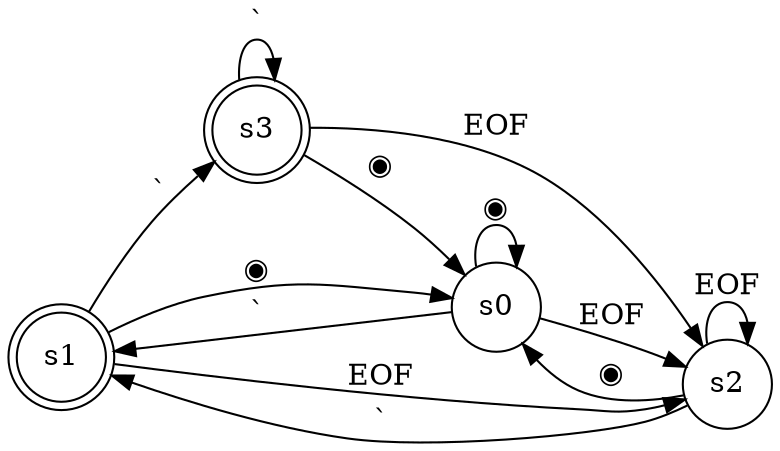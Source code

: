 digraph finite_state_machine {
	rankdir=LR;
	size="18,5"
	node [shape = doublecircle]; s1 s3;
	node [shape = circle];
	s0 -> s1 [ label = "`" ];
	s0 -> s0 [ label = "◉" ];
	s0 -> s2 [ label = "EOF" ];
	s1 -> s3 [ label = "`" ];
	s1 -> s0 [ label = "◉" ];
	s1 -> s2 [ label = "EOF" ];
	s2 -> s1 [ label = "`" ];
	s2 -> s0 [ label = "◉" ];
	s2 -> s2 [ label = "EOF" ];
	s3 -> s3 [ label = "`" ];
	s3 -> s0 [ label = "◉" ];
	s3 -> s2 [ label = "EOF" ];
}
